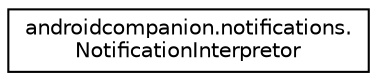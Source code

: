 digraph "Graphical Class Hierarchy"
{
  edge [fontname="Helvetica",fontsize="10",labelfontname="Helvetica",labelfontsize="10"];
  node [fontname="Helvetica",fontsize="10",shape=record];
  rankdir="LR";
  Node0 [label="androidcompanion.notifications.\lNotificationInterpretor",height=0.2,width=0.4,color="black", fillcolor="white", style="filled",URL="$classandroidcompanion_1_1notifications_1_1_notification_interpretor.html"];
}
